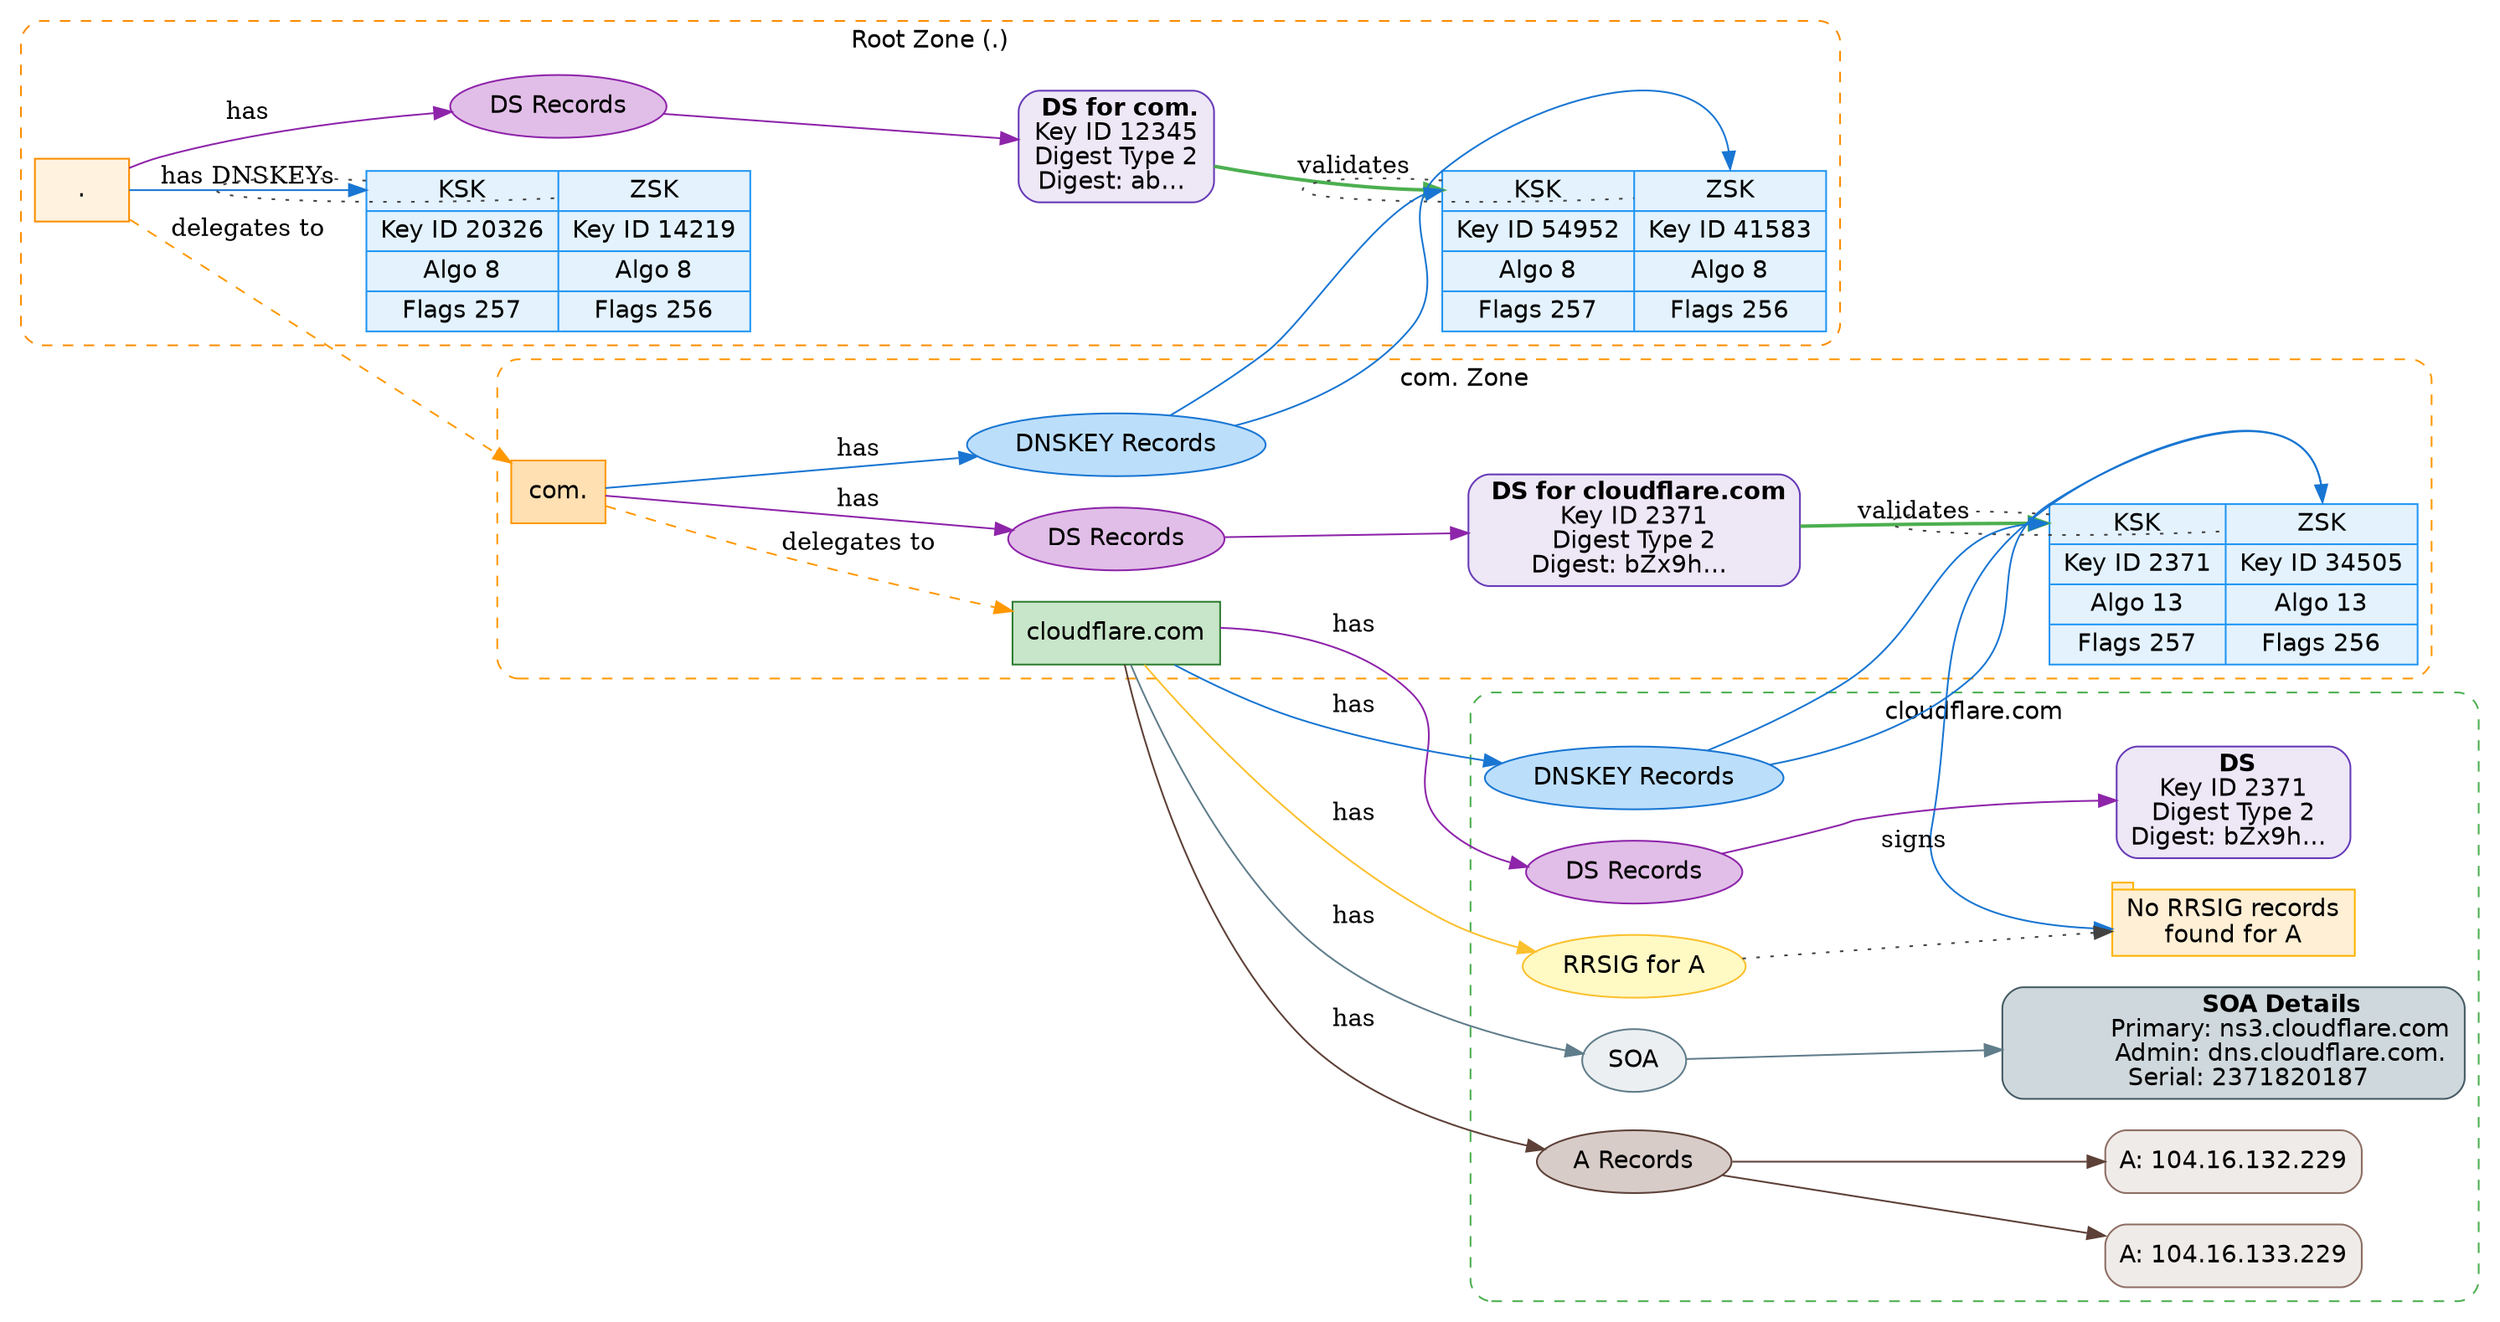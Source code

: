 digraph DNSSEC_Chain_of_Trust {
    rankdir=LR
    fontname="Helvetica"
    node [fontname="Helvetica", style=filled]

    /*****************  ROOT ZONE  *****************/
    subgraph cluster_root {
        label="Root Zone (.)"
        style="rounded,dashed"
        color="#FB8C00"

        root_apex [label=".", shape=rect, fillcolor="#FFF3E0", color="#FB8C00"]

        /* Root key set (trust anchor) */
        root_keyset [shape=record, fillcolor="#E3F2FD", color="#2196F3",
            label="{ {<ksk> KSK | Key ID 20326 | Algo 8 | Flags 257 } | {<zsk> ZSK | Key ID 14219 | Algo 8 | Flags 256 } }"]

        /* Root DS RRset and the DS for com. */
        root_ds_rrset [label="DS Records", shape=ellipse, fillcolor="#E1BEE7", color="#8E24AA"]
        ds_for_com    [label=< <b>DS for com.</b><br/>Key ID 12345<br/>Digest Type 2<br/>Digest: ab… >,
                       shape=box, style="rounded,filled",
                       fillcolor="#EDE7F6", color="#673AB7"]

        /* Internal edges */
        root_apex      -> root_keyset:ksk [label="has DNSKEYs", color="#1976D2"]
        root_apex      -> root_ds_rrset   [label="has", color="#8E24AA"]
        root_ds_rrset  -> ds_for_com      [color="#8E24AA"]
        ds_for_com     -> com_keyset:ksk  [label="validates", color="#4CAF50", penwidth=2]
        root_keyset:ksk -> root_keyset:zsk [style=dotted, arrowhead=none, color="#424242"]
    }

    /*****************  COM ZONE  *****************/
    subgraph cluster_com {
        label="com. Zone"
        style="rounded,dashed"
        color="#FF9800"

        com_apex [label="com.", shape=rect, fillcolor="#FFE0B2", color="#FF9800"]

        /* com. key set */
        com_keyset [shape=record, fillcolor="#E3F2FD", color="#2196F3",
            label="{ {<ksk> KSK | Key ID 54952 | Algo 8 | Flags 257 } | {<zsk> ZSK | Key ID 41583 | Algo 8 | Flags 256 } }"]

        /* DNSKEY & DS RRsets */
        com_dnskey_rrset [label="DNSKEY Records", shape=ellipse, fillcolor="#BBDEFB", color="#1976D2"]
        com_ds_rrset     [label="DS Records",     shape=ellipse, fillcolor="#E1BEE7", color="#8E24AA"]
        ds_for_cf        [label=< <b>DS for cloudflare.com</b><br/>Key ID 2371<br/>Digest Type 2<br/>Digest: bZx9h… >,
                          shape=box, style="rounded,filled",
                          fillcolor="#EDE7F6", color="#673AB7"]

        /* Internal edges */
        com_apex          -> com_dnskey_rrset          [label="has", color="#1976D2"]
        com_dnskey_rrset  -> com_keyset:ksk            [color="#1976D2"]
        com_dnskey_rrset  -> com_keyset:zsk            [color="#1976D2"]
        com_keyset:ksk    -> com_keyset:zsk            [style=dotted, arrowhead=none, color="#424242"]

        com_apex          -> com_ds_rrset              [label="has", color="#8E24AA"]
        com_ds_rrset      -> ds_for_cf                 [color="#8E24AA"]
        ds_for_cf         -> keyset_cf:ksk             [label="validates", color="#4CAF50", penwidth=2]

        /* Delegation from com. downwards */
        com_apex -> cf_domain [label="delegates to", color="#FF9800", style=dashed]
    }

    /* Delegation from root down to com. */
    root_apex -> com_apex [label="delegates to", color="#FF9800", style=dashed]

    /*****************  CLOUDFLARE.COM ZONE  *****************/
    subgraph cluster_cloudflare {
        label="cloudflare.com"
        style="rounded,dashed"
        color="#4CAF50"

        cf_domain [label="cloudflare.com", shape=rect, fillcolor="#C8E6C9", color="#2E7D32"]

        /* DS side inside cloudflare.com (already validated in COM) */
        ds_rrset_cf [label="DS Records", shape=ellipse, fillcolor="#E1BEE7", color="#8E24AA"]
        ds_rr_cf    [label=< <b>DS</b><br/>Key ID 2371<br/>Digest Type 2<br/>Digest: bZx9h… >,
                     shape=box, style="rounded,filled",
                     fillcolor="#EDE7F6", color="#673AB7"]

        /* Key set (KSK + ZSK in one node) */
        keyset_cf [shape=record, fillcolor="#E3F2FD", color="#2196F3",
                   label="{ {<ksk> KSK | Key ID 2371 | Algo 13 | Flags 257 } | {<zsk> ZSK | Key ID 34505 | Algo 13 | Flags 256 } }"]

        /* Resource-record sets */
        dnskey_cf [label="DNSKEY Records", shape=ellipse, fillcolor="#BBDEFB", color="#1976D2"]
        rrsig_a        [label="RRSIG for A",    shape=ellipse, fillcolor="#FFF9C4", color="#FBC02D"]
        soa_rr         [label="SOA",            shape=ellipse, fillcolor="#ECEFF1", color="#607D8B"]
        a_rr           [label="A Records",      shape=ellipse, fillcolor="#D7CCC8", color="#5D4037"]

        /* RR-detail boxes */
        soa_details [label=<
            <b>SOA Details</b><br/>
            Primary: ns3.cloudflare.com<br/>
            Admin: dns.cloudflare.com.<br/>
            Serial: 2371820187
        >, shape=box, style="rounded,filled", fillcolor="#CFD8DC", color="#455A64"]

        a1 [label="A: 104.16.132.229", shape=box, style="rounded,filled", fillcolor="#EFEBE9", color="#8D6E63"]
        a2 [label="A: 104.16.133.229", shape=box, style="rounded,filled", fillcolor="#EFEBE9", color="#8D6E63"]

        /* Error/notice */
        no_rrsig [label="No RRSIG records\nfound for A", shape=tab,
                  style="rounded,filled", fillcolor="#FFEFD5", color="#FFB300"]

        /* Internal edges */
        cf_domain       -> ds_rrset_cf     [label="has", color="#8E24AA"]
        ds_rrset_cf     -> ds_rr_cf        [color="#8E24AA"]

        cf_domain       -> dnskey_cf       [label="has", color="#1976D2"]
        dnskey_cf       -> keyset_cf:ksk   [color="#1976D2"]
        dnskey_cf       -> keyset_cf:zsk   [color="#1976D2"]

        keyset_cf:ksk   -> keyset_cf:zsk   [style=dotted, arrowhead=none, color="#424242"]

        cf_domain       -> rrsig_a         [label="has", color="#FBC02D"]
        cf_domain       -> soa_rr          [label="has", color="#607D8B"]
        cf_domain       -> a_rr            [label="has", color="#5D4037"]

        keyset_cf:zsk   -> no_rrsig        [label="signs", color="#1976D2"]
        rrsig_a         -> no_rrsig        [style=dotted, color="#424242"]

        soa_rr -> soa_details [color="#607D8B"]
        a_rr   -> a1          [color="#5D4037"]
        a_rr   -> a2          [color="#5D4037"]
    }
}
